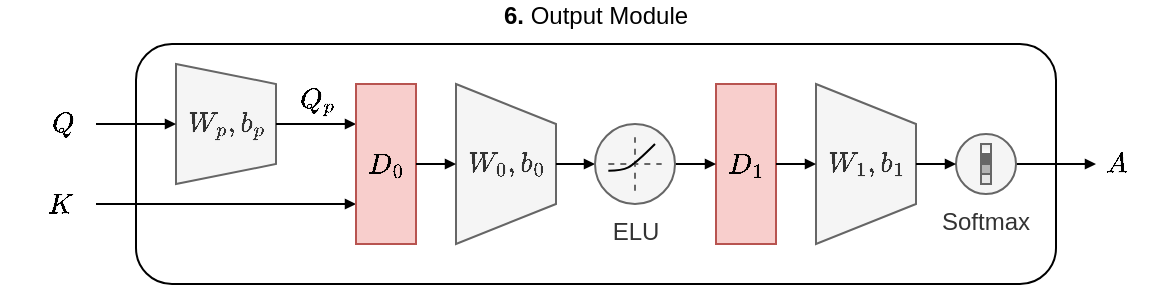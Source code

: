 <mxfile version="13.10.8" type="github">
  <diagram id="DTr5TzhJc7Mo3Jtl7aWu" name="Page-1">
    <mxGraphModel dx="654" dy="622" grid="1" gridSize="10" guides="1" tooltips="1" connect="1" arrows="1" fold="1" page="1" pageScale="1" pageWidth="827" pageHeight="1169" math="1" shadow="0">
      <root>
        <mxCell id="0" />
        <mxCell id="1" parent="0" />
        <mxCell id="5LrO9uCOD_D74uFUd5fg-33" value="&lt;b&gt;6.&amp;nbsp;&lt;/b&gt;Output Module" style="rounded=1;whiteSpace=wrap;html=1;fillColor=none;labelPosition=center;verticalLabelPosition=top;align=center;verticalAlign=bottom;spacingTop=0;spacingBottom=5;" parent="1" vertex="1">
          <mxGeometry x="140" y="200" width="460" height="120" as="geometry" />
        </mxCell>
        <mxCell id="5LrO9uCOD_D74uFUd5fg-47" value="$$A$$" style="edgeStyle=none;rounded=1;orthogonalLoop=1;jettySize=auto;html=1;startArrow=block;startFill=1;startSize=3;endArrow=none;endFill=0;endSize=3;strokeColor=#000000;strokeWidth=1;fontSize=12;labelBackgroundColor=none;labelPosition=center;verticalLabelPosition=middle;align=center;verticalAlign=middle;entryX=1;entryY=0.5;entryDx=0;entryDy=0;" parent="1" target="5LrO9uCOD_D74uFUd5fg-91" edge="1">
          <mxGeometry as="geometry">
            <mxPoint x="585" y="259.5" as="targetPoint" />
            <mxPoint x="620" y="260" as="sourcePoint" />
            <mxPoint x="30" as="offset" />
          </mxGeometry>
        </mxCell>
        <mxCell id="5LrO9uCOD_D74uFUd5fg-60" value="$$W_p, b_p$$" style="shape=trapezoid;perimeter=trapezoidPerimeter;whiteSpace=wrap;html=1;fixedSize=1;direction=south;fillColor=#f5f5f5;strokeColor=#666666;fontColor=#333333;size=10;" parent="1" vertex="1">
          <mxGeometry x="160" y="210" width="50" height="60" as="geometry" />
        </mxCell>
        <mxCell id="5LrO9uCOD_D74uFUd5fg-65" value="$$K$$" style="edgeStyle=none;rounded=1;orthogonalLoop=1;jettySize=auto;html=1;startArrow=block;startFill=1;startSize=3;endArrow=none;endFill=0;endSize=3;strokeColor=#000000;strokeWidth=1;fontSize=12;labelBackgroundColor=none;labelPosition=left;verticalLabelPosition=middle;align=right;verticalAlign=middle;exitX=0;exitY=0.75;exitDx=0;exitDy=0;" parent="1" source="5LrO9uCOD_D74uFUd5fg-73" edge="1">
          <mxGeometry as="geometry">
            <mxPoint x="120" y="280" as="targetPoint" />
            <mxPoint x="230" y="280" as="sourcePoint" />
            <mxPoint x="-75" as="offset" />
          </mxGeometry>
        </mxCell>
        <mxCell id="5LrO9uCOD_D74uFUd5fg-66" value="$$Q$$" style="edgeStyle=none;rounded=1;orthogonalLoop=1;jettySize=auto;html=1;startArrow=block;startFill=1;startSize=3;endArrow=none;endFill=0;endSize=3;strokeColor=#000000;strokeWidth=1;fontSize=12;labelBackgroundColor=none;labelPosition=left;verticalLabelPosition=middle;align=right;verticalAlign=middle;exitX=0.5;exitY=1;exitDx=0;exitDy=0;" parent="1" source="5LrO9uCOD_D74uFUd5fg-60" edge="1">
          <mxGeometry as="geometry">
            <mxPoint x="120" y="240" as="targetPoint" />
            <mxPoint x="160" y="230" as="sourcePoint" />
            <mxPoint x="-30" as="offset" />
          </mxGeometry>
        </mxCell>
        <mxCell id="5LrO9uCOD_D74uFUd5fg-69" value="$$Q_p$$" style="edgeStyle=none;rounded=1;orthogonalLoop=1;jettySize=auto;html=1;startArrow=block;startFill=1;startSize=3;endArrow=none;endFill=0;endSize=3;strokeColor=#000000;strokeWidth=1;fontSize=12;entryX=0.5;entryY=0;entryDx=0;entryDy=0;exitX=0;exitY=0.25;exitDx=0;exitDy=0;labelPosition=center;verticalLabelPosition=top;align=center;verticalAlign=bottom;labelBackgroundColor=none;" parent="1" source="5LrO9uCOD_D74uFUd5fg-73" target="5LrO9uCOD_D74uFUd5fg-60" edge="1">
          <mxGeometry as="geometry">
            <mxPoint x="550" y="270" as="targetPoint" />
            <mxPoint x="230" y="240" as="sourcePoint" />
            <mxPoint y="10" as="offset" />
          </mxGeometry>
        </mxCell>
        <mxCell id="5LrO9uCOD_D74uFUd5fg-70" value="$$W_0,b_0$$" style="shape=trapezoid;perimeter=trapezoidPerimeter;whiteSpace=wrap;html=1;fixedSize=1;direction=south;fillColor=#f5f5f5;strokeColor=#666666;fontColor=#333333;" parent="1" vertex="1">
          <mxGeometry x="300" y="220" width="50" height="80" as="geometry" />
        </mxCell>
        <mxCell id="5LrO9uCOD_D74uFUd5fg-73" value="$$D_0$$" style="rounded=0;whiteSpace=wrap;html=1;fillColor=#f8cecc;fontSize=12;strokeColor=#b85450;" parent="1" vertex="1">
          <mxGeometry x="250" y="220" width="30" height="80" as="geometry" />
        </mxCell>
        <mxCell id="5LrO9uCOD_D74uFUd5fg-74" style="edgeStyle=none;rounded=1;orthogonalLoop=1;jettySize=auto;html=1;startArrow=block;startFill=1;startSize=3;endArrow=none;endFill=0;endSize=3;strokeColor=#000000;strokeWidth=1;fontSize=8;entryX=1;entryY=0.5;entryDx=0;entryDy=0;exitX=0.5;exitY=1;exitDx=0;exitDy=0;" parent="1" source="5LrO9uCOD_D74uFUd5fg-70" target="5LrO9uCOD_D74uFUd5fg-73" edge="1">
          <mxGeometry x="-65" y="159" as="geometry">
            <mxPoint x="220" y="250" as="targetPoint" />
            <mxPoint x="300" y="260" as="sourcePoint" />
          </mxGeometry>
        </mxCell>
        <mxCell id="5LrO9uCOD_D74uFUd5fg-82" value="$$W_1,b_1$$" style="shape=trapezoid;perimeter=trapezoidPerimeter;whiteSpace=wrap;html=1;fixedSize=1;direction=south;fillColor=#f5f5f5;strokeColor=#666666;fontColor=#333333;" parent="1" vertex="1">
          <mxGeometry x="480" y="220" width="50" height="80" as="geometry" />
        </mxCell>
        <mxCell id="5LrO9uCOD_D74uFUd5fg-83" value="$$D_1$$" style="rounded=0;whiteSpace=wrap;html=1;fillColor=#f8cecc;fontSize=12;strokeColor=#b85450;" parent="1" vertex="1">
          <mxGeometry x="430" y="220" width="30" height="80" as="geometry" />
        </mxCell>
        <mxCell id="5LrO9uCOD_D74uFUd5fg-85" style="edgeStyle=none;rounded=1;orthogonalLoop=1;jettySize=auto;html=1;startArrow=block;startFill=1;startSize=3;endArrow=none;endFill=0;endSize=3;strokeColor=#000000;strokeWidth=1;fontSize=8;entryX=0.5;entryY=0;entryDx=0;entryDy=0;exitX=0;exitY=0.5;exitDx=0;exitDy=0;" parent="1" source="u5gKyDJOYuqHdPGIhYjo-2" target="5LrO9uCOD_D74uFUd5fg-70" edge="1">
          <mxGeometry x="-45" y="179" as="geometry">
            <mxPoint x="240" y="400" as="targetPoint" />
            <mxPoint x="370" y="260" as="sourcePoint" />
          </mxGeometry>
        </mxCell>
        <mxCell id="5LrO9uCOD_D74uFUd5fg-86" style="edgeStyle=none;rounded=1;orthogonalLoop=1;jettySize=auto;html=1;startArrow=block;startFill=1;startSize=3;endArrow=none;endFill=0;endSize=3;strokeColor=#000000;strokeWidth=1;fontSize=8;entryX=1;entryY=0.5;entryDx=0;entryDy=0;exitX=0;exitY=0.5;exitDx=0;exitDy=0;" parent="1" source="5LrO9uCOD_D74uFUd5fg-83" target="u5gKyDJOYuqHdPGIhYjo-2" edge="1">
          <mxGeometry x="-45" y="179" as="geometry">
            <mxPoint x="410" y="260" as="targetPoint" />
            <mxPoint x="280" y="420" as="sourcePoint" />
          </mxGeometry>
        </mxCell>
        <mxCell id="5LrO9uCOD_D74uFUd5fg-87" style="edgeStyle=none;rounded=1;orthogonalLoop=1;jettySize=auto;html=1;startArrow=block;startFill=1;startSize=3;endArrow=none;endFill=0;endSize=3;strokeColor=#000000;strokeWidth=1;fontSize=8;entryX=1;entryY=0.5;entryDx=0;entryDy=0;exitX=0.5;exitY=1;exitDx=0;exitDy=0;" parent="1" source="5LrO9uCOD_D74uFUd5fg-82" target="5LrO9uCOD_D74uFUd5fg-83" edge="1">
          <mxGeometry x="-45" y="179" as="geometry">
            <mxPoint x="240" y="400" as="targetPoint" />
            <mxPoint x="280" y="420" as="sourcePoint" />
          </mxGeometry>
        </mxCell>
        <mxCell id="5LrO9uCOD_D74uFUd5fg-91" value="Softmax" style="ellipse;whiteSpace=wrap;html=1;fillColor=#f5f5f5;fontSize=12;strokeColor=#666666;fontColor=#333333;labelPosition=center;verticalLabelPosition=bottom;align=center;verticalAlign=top;" parent="1" vertex="1">
          <mxGeometry x="550" y="245" width="30" height="30" as="geometry" />
        </mxCell>
        <mxCell id="5LrO9uCOD_D74uFUd5fg-92" style="edgeStyle=none;rounded=1;orthogonalLoop=1;jettySize=auto;html=1;startArrow=block;startFill=1;startSize=3;endArrow=none;endFill=0;endSize=3;strokeColor=#000000;strokeWidth=1;fontSize=8;entryX=0.5;entryY=0;entryDx=0;entryDy=0;exitX=0;exitY=0.5;exitDx=0;exitDy=0;" parent="1" source="5LrO9uCOD_D74uFUd5fg-91" target="5LrO9uCOD_D74uFUd5fg-82" edge="1">
          <mxGeometry x="-45" y="179" as="geometry">
            <mxPoint x="240" y="400" as="targetPoint" />
            <mxPoint x="280" y="420" as="sourcePoint" />
          </mxGeometry>
        </mxCell>
        <mxCell id="u5gKyDJOYuqHdPGIhYjo-15" value="" style="group" vertex="1" connectable="0" parent="1">
          <mxGeometry x="369.5" y="240" width="40" height="40" as="geometry" />
        </mxCell>
        <mxCell id="u5gKyDJOYuqHdPGIhYjo-2" value="ELU" style="ellipse;whiteSpace=wrap;html=1;fillColor=#f5f5f5;fontSize=12;strokeColor=#666666;fontColor=#333333;labelPosition=center;verticalLabelPosition=bottom;align=center;verticalAlign=top;" vertex="1" parent="u5gKyDJOYuqHdPGIhYjo-15">
          <mxGeometry width="40" height="40" as="geometry" />
        </mxCell>
        <mxCell id="u5gKyDJOYuqHdPGIhYjo-14" value="" style="group" vertex="1" connectable="0" parent="u5gKyDJOYuqHdPGIhYjo-15">
          <mxGeometry x="6.667" y="6.667" width="26.667" height="26.667" as="geometry" />
        </mxCell>
        <mxCell id="u5gKyDJOYuqHdPGIhYjo-10" value="" style="endArrow=none;dashed=1;html=1;fillColor=#f5f5f5;strokeColor=#666666;" edge="1" parent="u5gKyDJOYuqHdPGIhYjo-14">
          <mxGeometry width="33.333" height="33.333" as="geometry">
            <mxPoint y="13.333" as="sourcePoint" />
            <mxPoint x="26.667" y="13.333" as="targetPoint" />
          </mxGeometry>
        </mxCell>
        <mxCell id="u5gKyDJOYuqHdPGIhYjo-11" value="" style="endArrow=none;dashed=1;html=1;fillColor=#f5f5f5;strokeColor=#666666;" edge="1" parent="u5gKyDJOYuqHdPGIhYjo-14">
          <mxGeometry width="33.333" height="33.333" as="geometry">
            <mxPoint x="13.333" y="26.667" as="sourcePoint" />
            <mxPoint x="13.333" as="targetPoint" />
          </mxGeometry>
        </mxCell>
        <mxCell id="u5gKyDJOYuqHdPGIhYjo-8" value="" style="endArrow=none;html=1;endFill=0;curved=1;" edge="1" parent="u5gKyDJOYuqHdPGIhYjo-14">
          <mxGeometry width="33.333" height="33.333" as="geometry">
            <mxPoint y="16.667" as="sourcePoint" />
            <mxPoint x="23.333" y="3.333" as="targetPoint" />
            <Array as="points">
              <mxPoint x="6.667" y="16.667" />
              <mxPoint x="13.333" y="13.333" />
            </Array>
          </mxGeometry>
        </mxCell>
        <mxCell id="u5gKyDJOYuqHdPGIhYjo-24" value="" style="group" vertex="1" connectable="0" parent="1">
          <mxGeometry x="562.5" y="250" width="5" height="20" as="geometry" />
        </mxCell>
        <mxCell id="u5gKyDJOYuqHdPGIhYjo-18" value="" style="rect;whiteSpace=wrap;html=1;strokeColor=#666666;labelPosition=left;verticalLabelPosition=middle;align=right;verticalAlign=middle;spacingRight=10;fontStyle=2;fontColor=#333333;gradientColor=#ffffff;fillColor=#E6E6E6;" vertex="1" parent="u5gKyDJOYuqHdPGIhYjo-24">
          <mxGeometry width="5" height="5" as="geometry" />
        </mxCell>
        <mxCell id="u5gKyDJOYuqHdPGIhYjo-19" value="" style="rect;whiteSpace=wrap;html=1;strokeColor=#666666;labelPosition=left;verticalLabelPosition=middle;align=right;verticalAlign=middle;spacingRight=10;fontStyle=2;fontColor=#333333;fillColor=#666666;" vertex="1" parent="u5gKyDJOYuqHdPGIhYjo-24">
          <mxGeometry y="5" width="5" height="5" as="geometry" />
        </mxCell>
        <mxCell id="u5gKyDJOYuqHdPGIhYjo-20" value="" style="rect;whiteSpace=wrap;html=1;strokeColor=#666666;labelPosition=left;verticalLabelPosition=middle;align=right;verticalAlign=middle;spacingRight=10;fontStyle=2;fontColor=#333333;fillColor=#B3B3B3;" vertex="1" parent="u5gKyDJOYuqHdPGIhYjo-24">
          <mxGeometry y="10" width="5" height="5" as="geometry" />
        </mxCell>
        <mxCell id="u5gKyDJOYuqHdPGIhYjo-21" value="" style="rect;whiteSpace=wrap;html=1;strokeColor=#666666;labelPosition=left;verticalLabelPosition=middle;align=right;verticalAlign=middle;spacingRight=10;fontStyle=2;fontColor=#333333;fillColor=#E6E6E6;" vertex="1" parent="u5gKyDJOYuqHdPGIhYjo-24">
          <mxGeometry y="15" width="5" height="5" as="geometry" />
        </mxCell>
      </root>
    </mxGraphModel>
  </diagram>
</mxfile>
